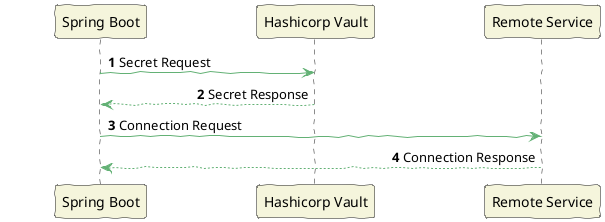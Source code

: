 @startuml
'https://plantuml.com/sequence-diagram
skinparam sequenceMessageAlign direction
skinparam handwritten true
skinparam sequence {
ParticipantBackgroundColor beige
ParticipantPadding 50
}
autonumber

"Spring Boot" -[#63b175]> "Hashicorp Vault": Secret Request
"Hashicorp Vault" -[#63b175]-> "Spring Boot": Secret Response
"Spring Boot" -[#63b175]> "Remote Service": Connection Request

"Remote Service" -[#63b175]-> "Spring Boot": Connection Response
@enduml